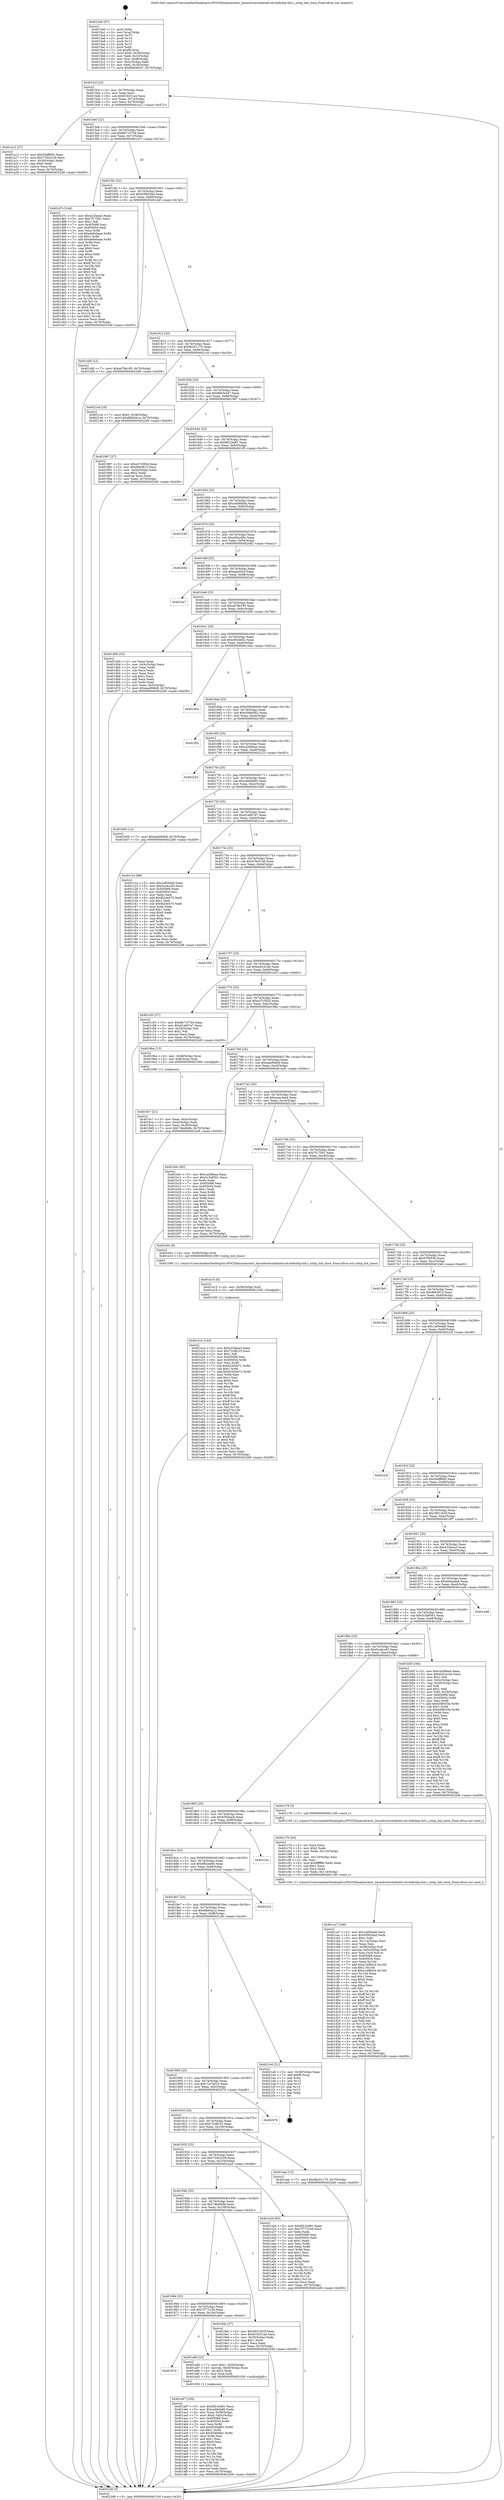digraph "0x4015a0" {
  label = "0x4015a0 (/mnt/c/Users/mathe/Desktop/tcc/POCII/binaries/extr_linuxdrivershidintel-ish-hidishtp-hid.c_ishtp_hid_close_Final-ollvm.out::main(0))"
  labelloc = "t"
  node[shape=record]

  Entry [label="",width=0.3,height=0.3,shape=circle,fillcolor=black,style=filled]
  "0x4015cf" [label="{
     0x4015cf [23]\l
     | [instrs]\l
     &nbsp;&nbsp;0x4015cf \<+3\>: mov -0x70(%rbp),%eax\l
     &nbsp;&nbsp;0x4015d2 \<+2\>: mov %eax,%ecx\l
     &nbsp;&nbsp;0x4015d4 \<+6\>: sub $0x819251a4,%ecx\l
     &nbsp;&nbsp;0x4015da \<+3\>: mov %eax,-0x74(%rbp)\l
     &nbsp;&nbsp;0x4015dd \<+3\>: mov %ecx,-0x78(%rbp)\l
     &nbsp;&nbsp;0x4015e0 \<+6\>: je 0000000000401a12 \<main+0x472\>\l
  }"]
  "0x401a12" [label="{
     0x401a12 [27]\l
     | [instrs]\l
     &nbsp;&nbsp;0x401a12 \<+5\>: mov $0x30dff065,%eax\l
     &nbsp;&nbsp;0x401a17 \<+5\>: mov $0x733b2229,%ecx\l
     &nbsp;&nbsp;0x401a1c \<+3\>: mov -0x30(%rbp),%edx\l
     &nbsp;&nbsp;0x401a1f \<+3\>: cmp $0x0,%edx\l
     &nbsp;&nbsp;0x401a22 \<+3\>: cmove %ecx,%eax\l
     &nbsp;&nbsp;0x401a25 \<+3\>: mov %eax,-0x70(%rbp)\l
     &nbsp;&nbsp;0x401a28 \<+5\>: jmp 00000000004022d9 \<main+0xd39\>\l
  }"]
  "0x4015e6" [label="{
     0x4015e6 [22]\l
     | [instrs]\l
     &nbsp;&nbsp;0x4015e6 \<+5\>: jmp 00000000004015eb \<main+0x4b\>\l
     &nbsp;&nbsp;0x4015eb \<+3\>: mov -0x74(%rbp),%eax\l
     &nbsp;&nbsp;0x4015ee \<+5\>: sub $0x8b715744,%eax\l
     &nbsp;&nbsp;0x4015f3 \<+3\>: mov %eax,-0x7c(%rbp)\l
     &nbsp;&nbsp;0x4015f6 \<+6\>: je 0000000000401d7c \<main+0x7dc\>\l
  }"]
  Exit [label="",width=0.3,height=0.3,shape=circle,fillcolor=black,style=filled,peripheries=2]
  "0x401d7c" [label="{
     0x401d7c [144]\l
     | [instrs]\l
     &nbsp;&nbsp;0x401d7c \<+5\>: mov $0x422faea3,%eax\l
     &nbsp;&nbsp;0x401d81 \<+5\>: mov $0x7f17591,%ecx\l
     &nbsp;&nbsp;0x401d86 \<+2\>: mov $0x1,%dl\l
     &nbsp;&nbsp;0x401d88 \<+7\>: mov 0x405068,%esi\l
     &nbsp;&nbsp;0x401d8f \<+7\>: mov 0x405054,%edi\l
     &nbsp;&nbsp;0x401d96 \<+3\>: mov %esi,%r8d\l
     &nbsp;&nbsp;0x401d99 \<+7\>: sub $0xde6ebaae,%r8d\l
     &nbsp;&nbsp;0x401da0 \<+4\>: sub $0x1,%r8d\l
     &nbsp;&nbsp;0x401da4 \<+7\>: add $0xde6ebaae,%r8d\l
     &nbsp;&nbsp;0x401dab \<+4\>: imul %r8d,%esi\l
     &nbsp;&nbsp;0x401daf \<+3\>: and $0x1,%esi\l
     &nbsp;&nbsp;0x401db2 \<+3\>: cmp $0x0,%esi\l
     &nbsp;&nbsp;0x401db5 \<+4\>: sete %r9b\l
     &nbsp;&nbsp;0x401db9 \<+3\>: cmp $0xa,%edi\l
     &nbsp;&nbsp;0x401dbc \<+4\>: setl %r10b\l
     &nbsp;&nbsp;0x401dc0 \<+3\>: mov %r9b,%r11b\l
     &nbsp;&nbsp;0x401dc3 \<+4\>: xor $0xff,%r11b\l
     &nbsp;&nbsp;0x401dc7 \<+3\>: mov %r10b,%bl\l
     &nbsp;&nbsp;0x401dca \<+3\>: xor $0xff,%bl\l
     &nbsp;&nbsp;0x401dcd \<+3\>: xor $0x0,%dl\l
     &nbsp;&nbsp;0x401dd0 \<+3\>: mov %r11b,%r14b\l
     &nbsp;&nbsp;0x401dd3 \<+4\>: and $0x0,%r14b\l
     &nbsp;&nbsp;0x401dd7 \<+3\>: and %dl,%r9b\l
     &nbsp;&nbsp;0x401dda \<+3\>: mov %bl,%r15b\l
     &nbsp;&nbsp;0x401ddd \<+4\>: and $0x0,%r15b\l
     &nbsp;&nbsp;0x401de1 \<+3\>: and %dl,%r10b\l
     &nbsp;&nbsp;0x401de4 \<+3\>: or %r9b,%r14b\l
     &nbsp;&nbsp;0x401de7 \<+3\>: or %r10b,%r15b\l
     &nbsp;&nbsp;0x401dea \<+3\>: xor %r15b,%r14b\l
     &nbsp;&nbsp;0x401ded \<+3\>: or %bl,%r11b\l
     &nbsp;&nbsp;0x401df0 \<+4\>: xor $0xff,%r11b\l
     &nbsp;&nbsp;0x401df4 \<+3\>: or $0x0,%dl\l
     &nbsp;&nbsp;0x401df7 \<+3\>: and %dl,%r11b\l
     &nbsp;&nbsp;0x401dfa \<+3\>: or %r11b,%r14b\l
     &nbsp;&nbsp;0x401dfd \<+4\>: test $0x1,%r14b\l
     &nbsp;&nbsp;0x401e01 \<+3\>: cmovne %ecx,%eax\l
     &nbsp;&nbsp;0x401e04 \<+3\>: mov %eax,-0x70(%rbp)\l
     &nbsp;&nbsp;0x401e07 \<+5\>: jmp 00000000004022d9 \<main+0xd39\>\l
  }"]
  "0x4015fc" [label="{
     0x4015fc [22]\l
     | [instrs]\l
     &nbsp;&nbsp;0x4015fc \<+5\>: jmp 0000000000401601 \<main+0x61\>\l
     &nbsp;&nbsp;0x401601 \<+3\>: mov -0x74(%rbp),%eax\l
     &nbsp;&nbsp;0x401604 \<+5\>: sub $0x93f63d4d,%eax\l
     &nbsp;&nbsp;0x401609 \<+3\>: mov %eax,-0x80(%rbp)\l
     &nbsp;&nbsp;0x40160c \<+6\>: je 0000000000401d4f \<main+0x7af\>\l
  }"]
  "0x401e1e" [label="{
     0x401e1e [144]\l
     | [instrs]\l
     &nbsp;&nbsp;0x401e1e \<+5\>: mov $0x422faea3,%eax\l
     &nbsp;&nbsp;0x401e23 \<+5\>: mov $0x72c9fc23,%ecx\l
     &nbsp;&nbsp;0x401e28 \<+2\>: mov $0x1,%dl\l
     &nbsp;&nbsp;0x401e2a \<+7\>: mov 0x405068,%esi\l
     &nbsp;&nbsp;0x401e31 \<+8\>: mov 0x405054,%r8d\l
     &nbsp;&nbsp;0x401e39 \<+3\>: mov %esi,%r9d\l
     &nbsp;&nbsp;0x401e3c \<+7\>: sub $0x62450e71,%r9d\l
     &nbsp;&nbsp;0x401e43 \<+4\>: sub $0x1,%r9d\l
     &nbsp;&nbsp;0x401e47 \<+7\>: add $0x62450e71,%r9d\l
     &nbsp;&nbsp;0x401e4e \<+4\>: imul %r9d,%esi\l
     &nbsp;&nbsp;0x401e52 \<+3\>: and $0x1,%esi\l
     &nbsp;&nbsp;0x401e55 \<+3\>: cmp $0x0,%esi\l
     &nbsp;&nbsp;0x401e58 \<+4\>: sete %r10b\l
     &nbsp;&nbsp;0x401e5c \<+4\>: cmp $0xa,%r8d\l
     &nbsp;&nbsp;0x401e60 \<+4\>: setl %r11b\l
     &nbsp;&nbsp;0x401e64 \<+3\>: mov %r10b,%bl\l
     &nbsp;&nbsp;0x401e67 \<+3\>: xor $0xff,%bl\l
     &nbsp;&nbsp;0x401e6a \<+3\>: mov %r11b,%r14b\l
     &nbsp;&nbsp;0x401e6d \<+4\>: xor $0xff,%r14b\l
     &nbsp;&nbsp;0x401e71 \<+3\>: xor $0x0,%dl\l
     &nbsp;&nbsp;0x401e74 \<+3\>: mov %bl,%r15b\l
     &nbsp;&nbsp;0x401e77 \<+4\>: and $0x0,%r15b\l
     &nbsp;&nbsp;0x401e7b \<+3\>: and %dl,%r10b\l
     &nbsp;&nbsp;0x401e7e \<+3\>: mov %r14b,%r12b\l
     &nbsp;&nbsp;0x401e81 \<+4\>: and $0x0,%r12b\l
     &nbsp;&nbsp;0x401e85 \<+3\>: and %dl,%r11b\l
     &nbsp;&nbsp;0x401e88 \<+3\>: or %r10b,%r15b\l
     &nbsp;&nbsp;0x401e8b \<+3\>: or %r11b,%r12b\l
     &nbsp;&nbsp;0x401e8e \<+3\>: xor %r12b,%r15b\l
     &nbsp;&nbsp;0x401e91 \<+3\>: or %r14b,%bl\l
     &nbsp;&nbsp;0x401e94 \<+3\>: xor $0xff,%bl\l
     &nbsp;&nbsp;0x401e97 \<+3\>: or $0x0,%dl\l
     &nbsp;&nbsp;0x401e9a \<+2\>: and %dl,%bl\l
     &nbsp;&nbsp;0x401e9c \<+3\>: or %bl,%r15b\l
     &nbsp;&nbsp;0x401e9f \<+4\>: test $0x1,%r15b\l
     &nbsp;&nbsp;0x401ea3 \<+3\>: cmovne %ecx,%eax\l
     &nbsp;&nbsp;0x401ea6 \<+3\>: mov %eax,-0x70(%rbp)\l
     &nbsp;&nbsp;0x401ea9 \<+5\>: jmp 00000000004022d9 \<main+0xd39\>\l
  }"]
  "0x401d4f" [label="{
     0x401d4f [12]\l
     | [instrs]\l
     &nbsp;&nbsp;0x401d4f \<+7\>: movl $0xad78e195,-0x70(%rbp)\l
     &nbsp;&nbsp;0x401d56 \<+5\>: jmp 00000000004022d9 \<main+0xd39\>\l
  }"]
  "0x401612" [label="{
     0x401612 [25]\l
     | [instrs]\l
     &nbsp;&nbsp;0x401612 \<+5\>: jmp 0000000000401617 \<main+0x77\>\l
     &nbsp;&nbsp;0x401617 \<+3\>: mov -0x74(%rbp),%eax\l
     &nbsp;&nbsp;0x40161a \<+5\>: sub $0x9b201175,%eax\l
     &nbsp;&nbsp;0x40161f \<+6\>: mov %eax,-0x84(%rbp)\l
     &nbsp;&nbsp;0x401625 \<+6\>: je 00000000004021cd \<main+0xc2d\>\l
  }"]
  "0x401e15" [label="{
     0x401e15 [9]\l
     | [instrs]\l
     &nbsp;&nbsp;0x401e15 \<+4\>: mov -0x58(%rbp),%rdi\l
     &nbsp;&nbsp;0x401e19 \<+5\>: call 0000000000401030 \<free@plt\>\l
     | [calls]\l
     &nbsp;&nbsp;0x401030 \{1\} (unknown)\l
  }"]
  "0x4021cd" [label="{
     0x4021cd [19]\l
     | [instrs]\l
     &nbsp;&nbsp;0x4021cd \<+7\>: movl $0x0,-0x38(%rbp)\l
     &nbsp;&nbsp;0x4021d4 \<+7\>: movl $0x6fb63a1a,-0x70(%rbp)\l
     &nbsp;&nbsp;0x4021db \<+5\>: jmp 00000000004022d9 \<main+0xd39\>\l
  }"]
  "0x40162b" [label="{
     0x40162b [25]\l
     | [instrs]\l
     &nbsp;&nbsp;0x40162b \<+5\>: jmp 0000000000401630 \<main+0x90\>\l
     &nbsp;&nbsp;0x401630 \<+3\>: mov -0x74(%rbp),%eax\l
     &nbsp;&nbsp;0x401633 \<+5\>: sub $0x9b63e547,%eax\l
     &nbsp;&nbsp;0x401638 \<+6\>: mov %eax,-0x88(%rbp)\l
     &nbsp;&nbsp;0x40163e \<+6\>: je 0000000000401987 \<main+0x3e7\>\l
  }"]
  "0x401ca7" [label="{
     0x401ca7 [168]\l
     | [instrs]\l
     &nbsp;&nbsp;0x401ca7 \<+5\>: mov $0x1af56da9,%ecx\l
     &nbsp;&nbsp;0x401cac \<+5\>: mov $0x93f63d4d,%edx\l
     &nbsp;&nbsp;0x401cb1 \<+3\>: mov $0x1,%dil\l
     &nbsp;&nbsp;0x401cb4 \<+6\>: mov -0x114(%rbp),%esi\l
     &nbsp;&nbsp;0x401cba \<+3\>: imul %eax,%esi\l
     &nbsp;&nbsp;0x401cbd \<+4\>: mov -0x58(%rbp),%r8\l
     &nbsp;&nbsp;0x401cc1 \<+4\>: movslq -0x5c(%rbp),%r9\l
     &nbsp;&nbsp;0x401cc5 \<+4\>: mov %esi,(%r8,%r9,4)\l
     &nbsp;&nbsp;0x401cc9 \<+7\>: mov 0x405068,%eax\l
     &nbsp;&nbsp;0x401cd0 \<+7\>: mov 0x405054,%esi\l
     &nbsp;&nbsp;0x401cd7 \<+3\>: mov %eax,%r10d\l
     &nbsp;&nbsp;0x401cda \<+7\>: add $0xa14f8424,%r10d\l
     &nbsp;&nbsp;0x401ce1 \<+4\>: sub $0x1,%r10d\l
     &nbsp;&nbsp;0x401ce5 \<+7\>: sub $0xa14f8424,%r10d\l
     &nbsp;&nbsp;0x401cec \<+4\>: imul %r10d,%eax\l
     &nbsp;&nbsp;0x401cf0 \<+3\>: and $0x1,%eax\l
     &nbsp;&nbsp;0x401cf3 \<+3\>: cmp $0x0,%eax\l
     &nbsp;&nbsp;0x401cf6 \<+4\>: sete %r11b\l
     &nbsp;&nbsp;0x401cfa \<+3\>: cmp $0xa,%esi\l
     &nbsp;&nbsp;0x401cfd \<+3\>: setl %bl\l
     &nbsp;&nbsp;0x401d00 \<+3\>: mov %r11b,%r14b\l
     &nbsp;&nbsp;0x401d03 \<+4\>: xor $0xff,%r14b\l
     &nbsp;&nbsp;0x401d07 \<+3\>: mov %bl,%r15b\l
     &nbsp;&nbsp;0x401d0a \<+4\>: xor $0xff,%r15b\l
     &nbsp;&nbsp;0x401d0e \<+4\>: xor $0x1,%dil\l
     &nbsp;&nbsp;0x401d12 \<+3\>: mov %r14b,%r12b\l
     &nbsp;&nbsp;0x401d15 \<+4\>: and $0xff,%r12b\l
     &nbsp;&nbsp;0x401d19 \<+3\>: and %dil,%r11b\l
     &nbsp;&nbsp;0x401d1c \<+3\>: mov %r15b,%r13b\l
     &nbsp;&nbsp;0x401d1f \<+4\>: and $0xff,%r13b\l
     &nbsp;&nbsp;0x401d23 \<+3\>: and %dil,%bl\l
     &nbsp;&nbsp;0x401d26 \<+3\>: or %r11b,%r12b\l
     &nbsp;&nbsp;0x401d29 \<+3\>: or %bl,%r13b\l
     &nbsp;&nbsp;0x401d2c \<+3\>: xor %r13b,%r12b\l
     &nbsp;&nbsp;0x401d2f \<+3\>: or %r15b,%r14b\l
     &nbsp;&nbsp;0x401d32 \<+4\>: xor $0xff,%r14b\l
     &nbsp;&nbsp;0x401d36 \<+4\>: or $0x1,%dil\l
     &nbsp;&nbsp;0x401d3a \<+3\>: and %dil,%r14b\l
     &nbsp;&nbsp;0x401d3d \<+3\>: or %r14b,%r12b\l
     &nbsp;&nbsp;0x401d40 \<+4\>: test $0x1,%r12b\l
     &nbsp;&nbsp;0x401d44 \<+3\>: cmovne %edx,%ecx\l
     &nbsp;&nbsp;0x401d47 \<+3\>: mov %ecx,-0x70(%rbp)\l
     &nbsp;&nbsp;0x401d4a \<+5\>: jmp 00000000004022d9 \<main+0xd39\>\l
  }"]
  "0x401987" [label="{
     0x401987 [27]\l
     | [instrs]\l
     &nbsp;&nbsp;0x401987 \<+5\>: mov $0xe37c5f2d,%eax\l
     &nbsp;&nbsp;0x40198c \<+5\>: mov $0xdb63815,%ecx\l
     &nbsp;&nbsp;0x401991 \<+3\>: mov -0x34(%rbp),%edx\l
     &nbsp;&nbsp;0x401994 \<+3\>: cmp $0x2,%edx\l
     &nbsp;&nbsp;0x401997 \<+3\>: cmovne %ecx,%eax\l
     &nbsp;&nbsp;0x40199a \<+3\>: mov %eax,-0x70(%rbp)\l
     &nbsp;&nbsp;0x40199d \<+5\>: jmp 00000000004022d9 \<main+0xd39\>\l
  }"]
  "0x401644" [label="{
     0x401644 [25]\l
     | [instrs]\l
     &nbsp;&nbsp;0x401644 \<+5\>: jmp 0000000000401649 \<main+0xa9\>\l
     &nbsp;&nbsp;0x401649 \<+3\>: mov -0x74(%rbp),%eax\l
     &nbsp;&nbsp;0x40164c \<+5\>: sub $0x9f21bd81,%eax\l
     &nbsp;&nbsp;0x401651 \<+6\>: mov %eax,-0x8c(%rbp)\l
     &nbsp;&nbsp;0x401657 \<+6\>: je 00000000004021f5 \<main+0xc55\>\l
  }"]
  "0x4022d9" [label="{
     0x4022d9 [5]\l
     | [instrs]\l
     &nbsp;&nbsp;0x4022d9 \<+5\>: jmp 00000000004015cf \<main+0x2f\>\l
  }"]
  "0x4015a0" [label="{
     0x4015a0 [47]\l
     | [instrs]\l
     &nbsp;&nbsp;0x4015a0 \<+1\>: push %rbp\l
     &nbsp;&nbsp;0x4015a1 \<+3\>: mov %rsp,%rbp\l
     &nbsp;&nbsp;0x4015a4 \<+2\>: push %r15\l
     &nbsp;&nbsp;0x4015a6 \<+2\>: push %r14\l
     &nbsp;&nbsp;0x4015a8 \<+2\>: push %r13\l
     &nbsp;&nbsp;0x4015aa \<+2\>: push %r12\l
     &nbsp;&nbsp;0x4015ac \<+1\>: push %rbx\l
     &nbsp;&nbsp;0x4015ad \<+7\>: sub $0xf8,%rsp\l
     &nbsp;&nbsp;0x4015b4 \<+7\>: movl $0x0,-0x38(%rbp)\l
     &nbsp;&nbsp;0x4015bb \<+3\>: mov %edi,-0x3c(%rbp)\l
     &nbsp;&nbsp;0x4015be \<+4\>: mov %rsi,-0x48(%rbp)\l
     &nbsp;&nbsp;0x4015c2 \<+3\>: mov -0x3c(%rbp),%edi\l
     &nbsp;&nbsp;0x4015c5 \<+3\>: mov %edi,-0x34(%rbp)\l
     &nbsp;&nbsp;0x4015c8 \<+7\>: movl $0x9b63e547,-0x70(%rbp)\l
  }"]
  "0x401c7b" [label="{
     0x401c7b [44]\l
     | [instrs]\l
     &nbsp;&nbsp;0x401c7b \<+2\>: xor %ecx,%ecx\l
     &nbsp;&nbsp;0x401c7d \<+5\>: mov $0x2,%edx\l
     &nbsp;&nbsp;0x401c82 \<+6\>: mov %edx,-0x110(%rbp)\l
     &nbsp;&nbsp;0x401c88 \<+1\>: cltd\l
     &nbsp;&nbsp;0x401c89 \<+6\>: mov -0x110(%rbp),%esi\l
     &nbsp;&nbsp;0x401c8f \<+2\>: idiv %esi\l
     &nbsp;&nbsp;0x401c91 \<+6\>: imul $0xfffffffe,%edx,%edx\l
     &nbsp;&nbsp;0x401c97 \<+3\>: sub $0x1,%ecx\l
     &nbsp;&nbsp;0x401c9a \<+2\>: sub %ecx,%edx\l
     &nbsp;&nbsp;0x401c9c \<+6\>: mov %edx,-0x114(%rbp)\l
     &nbsp;&nbsp;0x401ca2 \<+5\>: call 0000000000401160 \<next_i\>\l
     | [calls]\l
     &nbsp;&nbsp;0x401160 \{1\} (/mnt/c/Users/mathe/Desktop/tcc/POCII/binaries/extr_linuxdrivershidintel-ish-hidishtp-hid.c_ishtp_hid_close_Final-ollvm.out::next_i)\l
  }"]
  "0x4021f5" [label="{
     0x4021f5\l
  }", style=dashed]
  "0x40165d" [label="{
     0x40165d [25]\l
     | [instrs]\l
     &nbsp;&nbsp;0x40165d \<+5\>: jmp 0000000000401662 \<main+0xc2\>\l
     &nbsp;&nbsp;0x401662 \<+3\>: mov -0x74(%rbp),%eax\l
     &nbsp;&nbsp;0x401665 \<+5\>: sub $0xa4d90b0a,%eax\l
     &nbsp;&nbsp;0x40166a \<+6\>: mov %eax,-0x90(%rbp)\l
     &nbsp;&nbsp;0x401670 \<+6\>: je 0000000000402108 \<main+0xb68\>\l
  }"]
  "0x401a97" [label="{
     0x401a97 [105]\l
     | [instrs]\l
     &nbsp;&nbsp;0x401a97 \<+5\>: mov $0x9f21bd81,%ecx\l
     &nbsp;&nbsp;0x401a9c \<+5\>: mov $0xce66de80,%edx\l
     &nbsp;&nbsp;0x401aa1 \<+4\>: mov %rax,-0x58(%rbp)\l
     &nbsp;&nbsp;0x401aa5 \<+7\>: movl $0x0,-0x5c(%rbp)\l
     &nbsp;&nbsp;0x401aac \<+7\>: mov 0x405068,%esi\l
     &nbsp;&nbsp;0x401ab3 \<+8\>: mov 0x405054,%r8d\l
     &nbsp;&nbsp;0x401abb \<+3\>: mov %esi,%r9d\l
     &nbsp;&nbsp;0x401abe \<+7\>: add $0x9349afb1,%r9d\l
     &nbsp;&nbsp;0x401ac5 \<+4\>: sub $0x1,%r9d\l
     &nbsp;&nbsp;0x401ac9 \<+7\>: sub $0x9349afb1,%r9d\l
     &nbsp;&nbsp;0x401ad0 \<+4\>: imul %r9d,%esi\l
     &nbsp;&nbsp;0x401ad4 \<+3\>: and $0x1,%esi\l
     &nbsp;&nbsp;0x401ad7 \<+3\>: cmp $0x0,%esi\l
     &nbsp;&nbsp;0x401ada \<+4\>: sete %r10b\l
     &nbsp;&nbsp;0x401ade \<+4\>: cmp $0xa,%r8d\l
     &nbsp;&nbsp;0x401ae2 \<+4\>: setl %r11b\l
     &nbsp;&nbsp;0x401ae6 \<+3\>: mov %r10b,%bl\l
     &nbsp;&nbsp;0x401ae9 \<+3\>: and %r11b,%bl\l
     &nbsp;&nbsp;0x401aec \<+3\>: xor %r11b,%r10b\l
     &nbsp;&nbsp;0x401aef \<+3\>: or %r10b,%bl\l
     &nbsp;&nbsp;0x401af2 \<+3\>: test $0x1,%bl\l
     &nbsp;&nbsp;0x401af5 \<+3\>: cmovne %edx,%ecx\l
     &nbsp;&nbsp;0x401af8 \<+3\>: mov %ecx,-0x70(%rbp)\l
     &nbsp;&nbsp;0x401afb \<+5\>: jmp 00000000004022d9 \<main+0xd39\>\l
  }"]
  "0x402108" [label="{
     0x402108\l
  }", style=dashed]
  "0x401676" [label="{
     0x401676 [25]\l
     | [instrs]\l
     &nbsp;&nbsp;0x401676 \<+5\>: jmp 000000000040167b \<main+0xdb\>\l
     &nbsp;&nbsp;0x40167b \<+3\>: mov -0x74(%rbp),%eax\l
     &nbsp;&nbsp;0x40167e \<+5\>: sub $0xa5bcc69c,%eax\l
     &nbsp;&nbsp;0x401683 \<+6\>: mov %eax,-0x94(%rbp)\l
     &nbsp;&nbsp;0x401689 \<+6\>: je 0000000000402082 \<main+0xae2\>\l
  }"]
  "0x40197d" [label="{
     0x40197d\l
  }", style=dashed]
  "0x402082" [label="{
     0x402082\l
  }", style=dashed]
  "0x40168f" [label="{
     0x40168f [25]\l
     | [instrs]\l
     &nbsp;&nbsp;0x40168f \<+5\>: jmp 0000000000401694 \<main+0xf4\>\l
     &nbsp;&nbsp;0x401694 \<+3\>: mov -0x74(%rbp),%eax\l
     &nbsp;&nbsp;0x401697 \<+5\>: sub $0xaae5f2cf,%eax\l
     &nbsp;&nbsp;0x40169c \<+6\>: mov %eax,-0x98(%rbp)\l
     &nbsp;&nbsp;0x4016a2 \<+6\>: je 00000000004022a7 \<main+0xd07\>\l
  }"]
  "0x401a80" [label="{
     0x401a80 [23]\l
     | [instrs]\l
     &nbsp;&nbsp;0x401a80 \<+7\>: movl $0x1,-0x50(%rbp)\l
     &nbsp;&nbsp;0x401a87 \<+4\>: movslq -0x50(%rbp),%rax\l
     &nbsp;&nbsp;0x401a8b \<+4\>: shl $0x2,%rax\l
     &nbsp;&nbsp;0x401a8f \<+3\>: mov %rax,%rdi\l
     &nbsp;&nbsp;0x401a92 \<+5\>: call 0000000000401050 \<malloc@plt\>\l
     | [calls]\l
     &nbsp;&nbsp;0x401050 \{1\} (unknown)\l
  }"]
  "0x4022a7" [label="{
     0x4022a7\l
  }", style=dashed]
  "0x4016a8" [label="{
     0x4016a8 [25]\l
     | [instrs]\l
     &nbsp;&nbsp;0x4016a8 \<+5\>: jmp 00000000004016ad \<main+0x10d\>\l
     &nbsp;&nbsp;0x4016ad \<+3\>: mov -0x74(%rbp),%eax\l
     &nbsp;&nbsp;0x4016b0 \<+5\>: sub $0xad78e195,%eax\l
     &nbsp;&nbsp;0x4016b5 \<+6\>: mov %eax,-0x9c(%rbp)\l
     &nbsp;&nbsp;0x4016bb \<+6\>: je 0000000000401d5b \<main+0x7bb\>\l
  }"]
  "0x401964" [label="{
     0x401964 [25]\l
     | [instrs]\l
     &nbsp;&nbsp;0x401964 \<+5\>: jmp 0000000000401969 \<main+0x3c9\>\l
     &nbsp;&nbsp;0x401969 \<+3\>: mov -0x74(%rbp),%eax\l
     &nbsp;&nbsp;0x40196c \<+5\>: sub $0x7f77310d,%eax\l
     &nbsp;&nbsp;0x401971 \<+6\>: mov %eax,-0x10c(%rbp)\l
     &nbsp;&nbsp;0x401977 \<+6\>: je 0000000000401a80 \<main+0x4e0\>\l
  }"]
  "0x401d5b" [label="{
     0x401d5b [33]\l
     | [instrs]\l
     &nbsp;&nbsp;0x401d5b \<+2\>: xor %eax,%eax\l
     &nbsp;&nbsp;0x401d5d \<+3\>: mov -0x5c(%rbp),%ecx\l
     &nbsp;&nbsp;0x401d60 \<+2\>: mov %eax,%edx\l
     &nbsp;&nbsp;0x401d62 \<+2\>: sub %ecx,%edx\l
     &nbsp;&nbsp;0x401d64 \<+2\>: mov %eax,%ecx\l
     &nbsp;&nbsp;0x401d66 \<+3\>: sub $0x1,%ecx\l
     &nbsp;&nbsp;0x401d69 \<+2\>: add %ecx,%edx\l
     &nbsp;&nbsp;0x401d6b \<+2\>: sub %edx,%eax\l
     &nbsp;&nbsp;0x401d6d \<+3\>: mov %eax,-0x5c(%rbp)\l
     &nbsp;&nbsp;0x401d70 \<+7\>: movl $0xeaa994b8,-0x70(%rbp)\l
     &nbsp;&nbsp;0x401d77 \<+5\>: jmp 00000000004022d9 \<main+0xd39\>\l
  }"]
  "0x4016c1" [label="{
     0x4016c1 [25]\l
     | [instrs]\l
     &nbsp;&nbsp;0x4016c1 \<+5\>: jmp 00000000004016c6 \<main+0x126\>\l
     &nbsp;&nbsp;0x4016c6 \<+3\>: mov -0x74(%rbp),%eax\l
     &nbsp;&nbsp;0x4016c9 \<+5\>: sub $0xc00cdd52,%eax\l
     &nbsp;&nbsp;0x4016ce \<+6\>: mov %eax,-0xa0(%rbp)\l
     &nbsp;&nbsp;0x4016d4 \<+6\>: je 0000000000401eba \<main+0x91a\>\l
  }"]
  "0x4019dc" [label="{
     0x4019dc [27]\l
     | [instrs]\l
     &nbsp;&nbsp;0x4019dc \<+5\>: mov $0x3851402f,%eax\l
     &nbsp;&nbsp;0x4019e1 \<+5\>: mov $0x819251a4,%ecx\l
     &nbsp;&nbsp;0x4019e6 \<+3\>: mov -0x30(%rbp),%edx\l
     &nbsp;&nbsp;0x4019e9 \<+3\>: cmp $0x1,%edx\l
     &nbsp;&nbsp;0x4019ec \<+3\>: cmovl %ecx,%eax\l
     &nbsp;&nbsp;0x4019ef \<+3\>: mov %eax,-0x70(%rbp)\l
     &nbsp;&nbsp;0x4019f2 \<+5\>: jmp 00000000004022d9 \<main+0xd39\>\l
  }"]
  "0x401eba" [label="{
     0x401eba\l
  }", style=dashed]
  "0x4016da" [label="{
     0x4016da [25]\l
     | [instrs]\l
     &nbsp;&nbsp;0x4016da \<+5\>: jmp 00000000004016df \<main+0x13f\>\l
     &nbsp;&nbsp;0x4016df \<+3\>: mov -0x74(%rbp),%eax\l
     &nbsp;&nbsp;0x4016e2 \<+5\>: sub $0xc09a6562,%eax\l
     &nbsp;&nbsp;0x4016e7 \<+6\>: mov %eax,-0xa4(%rbp)\l
     &nbsp;&nbsp;0x4016ed \<+6\>: je 0000000000401f03 \<main+0x963\>\l
  }"]
  "0x40194b" [label="{
     0x40194b [25]\l
     | [instrs]\l
     &nbsp;&nbsp;0x40194b \<+5\>: jmp 0000000000401950 \<main+0x3b0\>\l
     &nbsp;&nbsp;0x401950 \<+3\>: mov -0x74(%rbp),%eax\l
     &nbsp;&nbsp;0x401953 \<+5\>: sub $0x74bef4db,%eax\l
     &nbsp;&nbsp;0x401958 \<+6\>: mov %eax,-0x108(%rbp)\l
     &nbsp;&nbsp;0x40195e \<+6\>: je 00000000004019dc \<main+0x43c\>\l
  }"]
  "0x401f03" [label="{
     0x401f03\l
  }", style=dashed]
  "0x4016f3" [label="{
     0x4016f3 [25]\l
     | [instrs]\l
     &nbsp;&nbsp;0x4016f3 \<+5\>: jmp 00000000004016f8 \<main+0x158\>\l
     &nbsp;&nbsp;0x4016f8 \<+3\>: mov -0x74(%rbp),%eax\l
     &nbsp;&nbsp;0x4016fb \<+5\>: sub $0xca268eea,%eax\l
     &nbsp;&nbsp;0x401700 \<+6\>: mov %eax,-0xa8(%rbp)\l
     &nbsp;&nbsp;0x401706 \<+6\>: je 0000000000402223 \<main+0xc83\>\l
  }"]
  "0x401a2d" [label="{
     0x401a2d [83]\l
     | [instrs]\l
     &nbsp;&nbsp;0x401a2d \<+5\>: mov $0x9f21bd81,%eax\l
     &nbsp;&nbsp;0x401a32 \<+5\>: mov $0x7f77310d,%ecx\l
     &nbsp;&nbsp;0x401a37 \<+2\>: xor %edx,%edx\l
     &nbsp;&nbsp;0x401a39 \<+7\>: mov 0x405068,%esi\l
     &nbsp;&nbsp;0x401a40 \<+7\>: mov 0x405054,%edi\l
     &nbsp;&nbsp;0x401a47 \<+3\>: sub $0x1,%edx\l
     &nbsp;&nbsp;0x401a4a \<+3\>: mov %esi,%r8d\l
     &nbsp;&nbsp;0x401a4d \<+3\>: add %edx,%r8d\l
     &nbsp;&nbsp;0x401a50 \<+4\>: imul %r8d,%esi\l
     &nbsp;&nbsp;0x401a54 \<+3\>: and $0x1,%esi\l
     &nbsp;&nbsp;0x401a57 \<+3\>: cmp $0x0,%esi\l
     &nbsp;&nbsp;0x401a5a \<+4\>: sete %r9b\l
     &nbsp;&nbsp;0x401a5e \<+3\>: cmp $0xa,%edi\l
     &nbsp;&nbsp;0x401a61 \<+4\>: setl %r10b\l
     &nbsp;&nbsp;0x401a65 \<+3\>: mov %r9b,%r11b\l
     &nbsp;&nbsp;0x401a68 \<+3\>: and %r10b,%r11b\l
     &nbsp;&nbsp;0x401a6b \<+3\>: xor %r10b,%r9b\l
     &nbsp;&nbsp;0x401a6e \<+3\>: or %r9b,%r11b\l
     &nbsp;&nbsp;0x401a71 \<+4\>: test $0x1,%r11b\l
     &nbsp;&nbsp;0x401a75 \<+3\>: cmovne %ecx,%eax\l
     &nbsp;&nbsp;0x401a78 \<+3\>: mov %eax,-0x70(%rbp)\l
     &nbsp;&nbsp;0x401a7b \<+5\>: jmp 00000000004022d9 \<main+0xd39\>\l
  }"]
  "0x402223" [label="{
     0x402223\l
  }", style=dashed]
  "0x40170c" [label="{
     0x40170c [25]\l
     | [instrs]\l
     &nbsp;&nbsp;0x40170c \<+5\>: jmp 0000000000401711 \<main+0x171\>\l
     &nbsp;&nbsp;0x401711 \<+3\>: mov -0x74(%rbp),%eax\l
     &nbsp;&nbsp;0x401714 \<+5\>: sub $0xce66de80,%eax\l
     &nbsp;&nbsp;0x401719 \<+6\>: mov %eax,-0xac(%rbp)\l
     &nbsp;&nbsp;0x40171f \<+6\>: je 0000000000401b00 \<main+0x560\>\l
  }"]
  "0x401932" [label="{
     0x401932 [25]\l
     | [instrs]\l
     &nbsp;&nbsp;0x401932 \<+5\>: jmp 0000000000401937 \<main+0x397\>\l
     &nbsp;&nbsp;0x401937 \<+3\>: mov -0x74(%rbp),%eax\l
     &nbsp;&nbsp;0x40193a \<+5\>: sub $0x733b2229,%eax\l
     &nbsp;&nbsp;0x40193f \<+6\>: mov %eax,-0x104(%rbp)\l
     &nbsp;&nbsp;0x401945 \<+6\>: je 0000000000401a2d \<main+0x48d\>\l
  }"]
  "0x401b00" [label="{
     0x401b00 [12]\l
     | [instrs]\l
     &nbsp;&nbsp;0x401b00 \<+7\>: movl $0xeaa994b8,-0x70(%rbp)\l
     &nbsp;&nbsp;0x401b07 \<+5\>: jmp 00000000004022d9 \<main+0xd39\>\l
  }"]
  "0x401725" [label="{
     0x401725 [25]\l
     | [instrs]\l
     &nbsp;&nbsp;0x401725 \<+5\>: jmp 000000000040172a \<main+0x18a\>\l
     &nbsp;&nbsp;0x40172a \<+3\>: mov -0x74(%rbp),%eax\l
     &nbsp;&nbsp;0x40172d \<+5\>: sub $0xd1a907a7,%eax\l
     &nbsp;&nbsp;0x401732 \<+6\>: mov %eax,-0xb0(%rbp)\l
     &nbsp;&nbsp;0x401738 \<+6\>: je 0000000000401c1e \<main+0x67e\>\l
  }"]
  "0x401eae" [label="{
     0x401eae [12]\l
     | [instrs]\l
     &nbsp;&nbsp;0x401eae \<+7\>: movl $0x9b201175,-0x70(%rbp)\l
     &nbsp;&nbsp;0x401eb5 \<+5\>: jmp 00000000004022d9 \<main+0xd39\>\l
  }"]
  "0x401c1e" [label="{
     0x401c1e [88]\l
     | [instrs]\l
     &nbsp;&nbsp;0x401c1e \<+5\>: mov $0x1af56da9,%eax\l
     &nbsp;&nbsp;0x401c23 \<+5\>: mov $0x5ca4cc65,%ecx\l
     &nbsp;&nbsp;0x401c28 \<+7\>: mov 0x405068,%edx\l
     &nbsp;&nbsp;0x401c2f \<+7\>: mov 0x405054,%esi\l
     &nbsp;&nbsp;0x401c36 \<+2\>: mov %edx,%edi\l
     &nbsp;&nbsp;0x401c38 \<+6\>: add $0xfb2de470,%edi\l
     &nbsp;&nbsp;0x401c3e \<+3\>: sub $0x1,%edi\l
     &nbsp;&nbsp;0x401c41 \<+6\>: sub $0xfb2de470,%edi\l
     &nbsp;&nbsp;0x401c47 \<+3\>: imul %edi,%edx\l
     &nbsp;&nbsp;0x401c4a \<+3\>: and $0x1,%edx\l
     &nbsp;&nbsp;0x401c4d \<+3\>: cmp $0x0,%edx\l
     &nbsp;&nbsp;0x401c50 \<+4\>: sete %r8b\l
     &nbsp;&nbsp;0x401c54 \<+3\>: cmp $0xa,%esi\l
     &nbsp;&nbsp;0x401c57 \<+4\>: setl %r9b\l
     &nbsp;&nbsp;0x401c5b \<+3\>: mov %r8b,%r10b\l
     &nbsp;&nbsp;0x401c5e \<+3\>: and %r9b,%r10b\l
     &nbsp;&nbsp;0x401c61 \<+3\>: xor %r9b,%r8b\l
     &nbsp;&nbsp;0x401c64 \<+3\>: or %r8b,%r10b\l
     &nbsp;&nbsp;0x401c67 \<+4\>: test $0x1,%r10b\l
     &nbsp;&nbsp;0x401c6b \<+3\>: cmovne %ecx,%eax\l
     &nbsp;&nbsp;0x401c6e \<+3\>: mov %eax,-0x70(%rbp)\l
     &nbsp;&nbsp;0x401c71 \<+5\>: jmp 00000000004022d9 \<main+0xd39\>\l
  }"]
  "0x40173e" [label="{
     0x40173e [25]\l
     | [instrs]\l
     &nbsp;&nbsp;0x40173e \<+5\>: jmp 0000000000401743 \<main+0x1a3\>\l
     &nbsp;&nbsp;0x401743 \<+3\>: mov -0x74(%rbp),%eax\l
     &nbsp;&nbsp;0x401746 \<+5\>: sub $0xd76cb7a6,%eax\l
     &nbsp;&nbsp;0x40174b \<+6\>: mov %eax,-0xb4(%rbp)\l
     &nbsp;&nbsp;0x401751 \<+6\>: je 0000000000401f50 \<main+0x9b0\>\l
  }"]
  "0x401919" [label="{
     0x401919 [25]\l
     | [instrs]\l
     &nbsp;&nbsp;0x401919 \<+5\>: jmp 000000000040191e \<main+0x37e\>\l
     &nbsp;&nbsp;0x40191e \<+3\>: mov -0x74(%rbp),%eax\l
     &nbsp;&nbsp;0x401921 \<+5\>: sub $0x72c9fc23,%eax\l
     &nbsp;&nbsp;0x401926 \<+6\>: mov %eax,-0x100(%rbp)\l
     &nbsp;&nbsp;0x40192c \<+6\>: je 0000000000401eae \<main+0x90e\>\l
  }"]
  "0x401f50" [label="{
     0x401f50\l
  }", style=dashed]
  "0x401757" [label="{
     0x401757 [25]\l
     | [instrs]\l
     &nbsp;&nbsp;0x401757 \<+5\>: jmp 000000000040175c \<main+0x1bc\>\l
     &nbsp;&nbsp;0x40175c \<+3\>: mov -0x74(%rbp),%eax\l
     &nbsp;&nbsp;0x40175f \<+5\>: sub $0xdc61e1be,%eax\l
     &nbsp;&nbsp;0x401764 \<+6\>: mov %eax,-0xb8(%rbp)\l
     &nbsp;&nbsp;0x40176a \<+6\>: je 0000000000401c03 \<main+0x663\>\l
  }"]
  "0x402076" [label="{
     0x402076\l
  }", style=dashed]
  "0x401c03" [label="{
     0x401c03 [27]\l
     | [instrs]\l
     &nbsp;&nbsp;0x401c03 \<+5\>: mov $0x8b715744,%eax\l
     &nbsp;&nbsp;0x401c08 \<+5\>: mov $0xd1a907a7,%ecx\l
     &nbsp;&nbsp;0x401c0d \<+3\>: mov -0x29(%rbp),%dl\l
     &nbsp;&nbsp;0x401c10 \<+3\>: test $0x1,%dl\l
     &nbsp;&nbsp;0x401c13 \<+3\>: cmovne %ecx,%eax\l
     &nbsp;&nbsp;0x401c16 \<+3\>: mov %eax,-0x70(%rbp)\l
     &nbsp;&nbsp;0x401c19 \<+5\>: jmp 00000000004022d9 \<main+0xd39\>\l
  }"]
  "0x401770" [label="{
     0x401770 [25]\l
     | [instrs]\l
     &nbsp;&nbsp;0x401770 \<+5\>: jmp 0000000000401775 \<main+0x1d5\>\l
     &nbsp;&nbsp;0x401775 \<+3\>: mov -0x74(%rbp),%eax\l
     &nbsp;&nbsp;0x401778 \<+5\>: sub $0xe37c5f2d,%eax\l
     &nbsp;&nbsp;0x40177d \<+6\>: mov %eax,-0xbc(%rbp)\l
     &nbsp;&nbsp;0x401783 \<+6\>: je 00000000004019ba \<main+0x41a\>\l
  }"]
  "0x401900" [label="{
     0x401900 [25]\l
     | [instrs]\l
     &nbsp;&nbsp;0x401900 \<+5\>: jmp 0000000000401905 \<main+0x365\>\l
     &nbsp;&nbsp;0x401905 \<+3\>: mov -0x74(%rbp),%eax\l
     &nbsp;&nbsp;0x401908 \<+5\>: sub $0x71a7a023,%eax\l
     &nbsp;&nbsp;0x40190d \<+6\>: mov %eax,-0xfc(%rbp)\l
     &nbsp;&nbsp;0x401913 \<+6\>: je 0000000000402076 \<main+0xad6\>\l
  }"]
  "0x4019ba" [label="{
     0x4019ba [13]\l
     | [instrs]\l
     &nbsp;&nbsp;0x4019ba \<+4\>: mov -0x48(%rbp),%rax\l
     &nbsp;&nbsp;0x4019be \<+4\>: mov 0x8(%rax),%rdi\l
     &nbsp;&nbsp;0x4019c2 \<+5\>: call 0000000000401060 \<atoi@plt\>\l
     | [calls]\l
     &nbsp;&nbsp;0x401060 \{1\} (unknown)\l
  }"]
  "0x401789" [label="{
     0x401789 [25]\l
     | [instrs]\l
     &nbsp;&nbsp;0x401789 \<+5\>: jmp 000000000040178e \<main+0x1ee\>\l
     &nbsp;&nbsp;0x40178e \<+3\>: mov -0x74(%rbp),%eax\l
     &nbsp;&nbsp;0x401791 \<+5\>: sub $0xeaa994b8,%eax\l
     &nbsp;&nbsp;0x401796 \<+6\>: mov %eax,-0xc0(%rbp)\l
     &nbsp;&nbsp;0x40179c \<+6\>: je 0000000000401b0c \<main+0x56c\>\l
  }"]
  "0x4019c7" [label="{
     0x4019c7 [21]\l
     | [instrs]\l
     &nbsp;&nbsp;0x4019c7 \<+3\>: mov %eax,-0x4c(%rbp)\l
     &nbsp;&nbsp;0x4019ca \<+3\>: mov -0x4c(%rbp),%eax\l
     &nbsp;&nbsp;0x4019cd \<+3\>: mov %eax,-0x30(%rbp)\l
     &nbsp;&nbsp;0x4019d0 \<+7\>: movl $0x74bef4db,-0x70(%rbp)\l
     &nbsp;&nbsp;0x4019d7 \<+5\>: jmp 00000000004022d9 \<main+0xd39\>\l
  }"]
  "0x4021e0" [label="{
     0x4021e0 [21]\l
     | [instrs]\l
     &nbsp;&nbsp;0x4021e0 \<+3\>: mov -0x38(%rbp),%eax\l
     &nbsp;&nbsp;0x4021e3 \<+7\>: add $0xf8,%rsp\l
     &nbsp;&nbsp;0x4021ea \<+1\>: pop %rbx\l
     &nbsp;&nbsp;0x4021eb \<+2\>: pop %r12\l
     &nbsp;&nbsp;0x4021ed \<+2\>: pop %r13\l
     &nbsp;&nbsp;0x4021ef \<+2\>: pop %r14\l
     &nbsp;&nbsp;0x4021f1 \<+2\>: pop %r15\l
     &nbsp;&nbsp;0x4021f3 \<+1\>: pop %rbp\l
     &nbsp;&nbsp;0x4021f4 \<+1\>: ret\l
  }"]
  "0x401b0c" [label="{
     0x401b0c [83]\l
     | [instrs]\l
     &nbsp;&nbsp;0x401b0c \<+5\>: mov $0xca268eea,%eax\l
     &nbsp;&nbsp;0x401b11 \<+5\>: mov $0x5c348561,%ecx\l
     &nbsp;&nbsp;0x401b16 \<+2\>: xor %edx,%edx\l
     &nbsp;&nbsp;0x401b18 \<+7\>: mov 0x405068,%esi\l
     &nbsp;&nbsp;0x401b1f \<+7\>: mov 0x405054,%edi\l
     &nbsp;&nbsp;0x401b26 \<+3\>: sub $0x1,%edx\l
     &nbsp;&nbsp;0x401b29 \<+3\>: mov %esi,%r8d\l
     &nbsp;&nbsp;0x401b2c \<+3\>: add %edx,%r8d\l
     &nbsp;&nbsp;0x401b2f \<+4\>: imul %r8d,%esi\l
     &nbsp;&nbsp;0x401b33 \<+3\>: and $0x1,%esi\l
     &nbsp;&nbsp;0x401b36 \<+3\>: cmp $0x0,%esi\l
     &nbsp;&nbsp;0x401b39 \<+4\>: sete %r9b\l
     &nbsp;&nbsp;0x401b3d \<+3\>: cmp $0xa,%edi\l
     &nbsp;&nbsp;0x401b40 \<+4\>: setl %r10b\l
     &nbsp;&nbsp;0x401b44 \<+3\>: mov %r9b,%r11b\l
     &nbsp;&nbsp;0x401b47 \<+3\>: and %r10b,%r11b\l
     &nbsp;&nbsp;0x401b4a \<+3\>: xor %r10b,%r9b\l
     &nbsp;&nbsp;0x401b4d \<+3\>: or %r9b,%r11b\l
     &nbsp;&nbsp;0x401b50 \<+4\>: test $0x1,%r11b\l
     &nbsp;&nbsp;0x401b54 \<+3\>: cmovne %ecx,%eax\l
     &nbsp;&nbsp;0x401b57 \<+3\>: mov %eax,-0x70(%rbp)\l
     &nbsp;&nbsp;0x401b5a \<+5\>: jmp 00000000004022d9 \<main+0xd39\>\l
  }"]
  "0x4017a2" [label="{
     0x4017a2 [25]\l
     | [instrs]\l
     &nbsp;&nbsp;0x4017a2 \<+5\>: jmp 00000000004017a7 \<main+0x207\>\l
     &nbsp;&nbsp;0x4017a7 \<+3\>: mov -0x74(%rbp),%eax\l
     &nbsp;&nbsp;0x4017aa \<+5\>: sub $0xeeac3eed,%eax\l
     &nbsp;&nbsp;0x4017af \<+6\>: mov %eax,-0xc4(%rbp)\l
     &nbsp;&nbsp;0x4017b5 \<+6\>: je 00000000004021a4 \<main+0xc04\>\l
  }"]
  "0x4018e7" [label="{
     0x4018e7 [25]\l
     | [instrs]\l
     &nbsp;&nbsp;0x4018e7 \<+5\>: jmp 00000000004018ec \<main+0x34c\>\l
     &nbsp;&nbsp;0x4018ec \<+3\>: mov -0x74(%rbp),%eax\l
     &nbsp;&nbsp;0x4018ef \<+5\>: sub $0x6fb63a1a,%eax\l
     &nbsp;&nbsp;0x4018f4 \<+6\>: mov %eax,-0xf8(%rbp)\l
     &nbsp;&nbsp;0x4018fa \<+6\>: je 00000000004021e0 \<main+0xc40\>\l
  }"]
  "0x4021a4" [label="{
     0x4021a4\l
  }", style=dashed]
  "0x4017bb" [label="{
     0x4017bb [25]\l
     | [instrs]\l
     &nbsp;&nbsp;0x4017bb \<+5\>: jmp 00000000004017c0 \<main+0x220\>\l
     &nbsp;&nbsp;0x4017c0 \<+3\>: mov -0x74(%rbp),%eax\l
     &nbsp;&nbsp;0x4017c3 \<+5\>: sub $0x7f17591,%eax\l
     &nbsp;&nbsp;0x4017c8 \<+6\>: mov %eax,-0xc8(%rbp)\l
     &nbsp;&nbsp;0x4017ce \<+6\>: je 0000000000401e0c \<main+0x86c\>\l
  }"]
  "0x4022c0" [label="{
     0x4022c0\l
  }", style=dashed]
  "0x401e0c" [label="{
     0x401e0c [9]\l
     | [instrs]\l
     &nbsp;&nbsp;0x401e0c \<+4\>: mov -0x58(%rbp),%rdi\l
     &nbsp;&nbsp;0x401e10 \<+5\>: call 0000000000401590 \<ishtp_hid_close\>\l
     | [calls]\l
     &nbsp;&nbsp;0x401590 \{1\} (/mnt/c/Users/mathe/Desktop/tcc/POCII/binaries/extr_linuxdrivershidintel-ish-hidishtp-hid.c_ishtp_hid_close_Final-ollvm.out::ishtp_hid_close)\l
  }"]
  "0x4017d4" [label="{
     0x4017d4 [25]\l
     | [instrs]\l
     &nbsp;&nbsp;0x4017d4 \<+5\>: jmp 00000000004017d9 \<main+0x239\>\l
     &nbsp;&nbsp;0x4017d9 \<+3\>: mov -0x74(%rbp),%eax\l
     &nbsp;&nbsp;0x4017dc \<+5\>: sub $0x978953b,%eax\l
     &nbsp;&nbsp;0x4017e1 \<+6\>: mov %eax,-0xcc(%rbp)\l
     &nbsp;&nbsp;0x4017e7 \<+6\>: je 0000000000401fe0 \<main+0xa40\>\l
  }"]
  "0x4018ce" [label="{
     0x4018ce [25]\l
     | [instrs]\l
     &nbsp;&nbsp;0x4018ce \<+5\>: jmp 00000000004018d3 \<main+0x333\>\l
     &nbsp;&nbsp;0x4018d3 \<+3\>: mov -0x74(%rbp),%eax\l
     &nbsp;&nbsp;0x4018d6 \<+5\>: sub $0x6f62ed0e,%eax\l
     &nbsp;&nbsp;0x4018db \<+6\>: mov %eax,-0xf4(%rbp)\l
     &nbsp;&nbsp;0x4018e1 \<+6\>: je 00000000004022c0 \<main+0xd20\>\l
  }"]
  "0x401fe0" [label="{
     0x401fe0\l
  }", style=dashed]
  "0x4017ed" [label="{
     0x4017ed [25]\l
     | [instrs]\l
     &nbsp;&nbsp;0x4017ed \<+5\>: jmp 00000000004017f2 \<main+0x252\>\l
     &nbsp;&nbsp;0x4017f2 \<+3\>: mov -0x74(%rbp),%eax\l
     &nbsp;&nbsp;0x4017f5 \<+5\>: sub $0xdb63815,%eax\l
     &nbsp;&nbsp;0x4017fa \<+6\>: mov %eax,-0xd0(%rbp)\l
     &nbsp;&nbsp;0x401800 \<+6\>: je 00000000004019a2 \<main+0x402\>\l
  }"]
  "0x4021bc" [label="{
     0x4021bc\l
  }", style=dashed]
  "0x4019a2" [label="{
     0x4019a2\l
  }", style=dashed]
  "0x401806" [label="{
     0x401806 [25]\l
     | [instrs]\l
     &nbsp;&nbsp;0x401806 \<+5\>: jmp 000000000040180b \<main+0x26b\>\l
     &nbsp;&nbsp;0x40180b \<+3\>: mov -0x74(%rbp),%eax\l
     &nbsp;&nbsp;0x40180e \<+5\>: sub $0x1af56da9,%eax\l
     &nbsp;&nbsp;0x401813 \<+6\>: mov %eax,-0xd4(%rbp)\l
     &nbsp;&nbsp;0x401819 \<+6\>: je 000000000040222f \<main+0xc8f\>\l
  }"]
  "0x4018b5" [label="{
     0x4018b5 [25]\l
     | [instrs]\l
     &nbsp;&nbsp;0x4018b5 \<+5\>: jmp 00000000004018ba \<main+0x31a\>\l
     &nbsp;&nbsp;0x4018ba \<+3\>: mov -0x74(%rbp),%eax\l
     &nbsp;&nbsp;0x4018bd \<+5\>: sub $0x63f2bac6,%eax\l
     &nbsp;&nbsp;0x4018c2 \<+6\>: mov %eax,-0xf0(%rbp)\l
     &nbsp;&nbsp;0x4018c8 \<+6\>: je 00000000004021bc \<main+0xc1c\>\l
  }"]
  "0x40222f" [label="{
     0x40222f\l
  }", style=dashed]
  "0x40181f" [label="{
     0x40181f [25]\l
     | [instrs]\l
     &nbsp;&nbsp;0x40181f \<+5\>: jmp 0000000000401824 \<main+0x284\>\l
     &nbsp;&nbsp;0x401824 \<+3\>: mov -0x74(%rbp),%eax\l
     &nbsp;&nbsp;0x401827 \<+5\>: sub $0x30dff065,%eax\l
     &nbsp;&nbsp;0x40182c \<+6\>: mov %eax,-0xd8(%rbp)\l
     &nbsp;&nbsp;0x401832 \<+6\>: je 00000000004021b0 \<main+0xc10\>\l
  }"]
  "0x401c76" [label="{
     0x401c76 [5]\l
     | [instrs]\l
     &nbsp;&nbsp;0x401c76 \<+5\>: call 0000000000401160 \<next_i\>\l
     | [calls]\l
     &nbsp;&nbsp;0x401160 \{1\} (/mnt/c/Users/mathe/Desktop/tcc/POCII/binaries/extr_linuxdrivershidintel-ish-hidishtp-hid.c_ishtp_hid_close_Final-ollvm.out::next_i)\l
  }"]
  "0x4021b0" [label="{
     0x4021b0\l
  }", style=dashed]
  "0x401838" [label="{
     0x401838 [25]\l
     | [instrs]\l
     &nbsp;&nbsp;0x401838 \<+5\>: jmp 000000000040183d \<main+0x29d\>\l
     &nbsp;&nbsp;0x40183d \<+3\>: mov -0x74(%rbp),%eax\l
     &nbsp;&nbsp;0x401840 \<+5\>: sub $0x3851402f,%eax\l
     &nbsp;&nbsp;0x401845 \<+6\>: mov %eax,-0xdc(%rbp)\l
     &nbsp;&nbsp;0x40184b \<+6\>: je 00000000004019f7 \<main+0x457\>\l
  }"]
  "0x40189c" [label="{
     0x40189c [25]\l
     | [instrs]\l
     &nbsp;&nbsp;0x40189c \<+5\>: jmp 00000000004018a1 \<main+0x301\>\l
     &nbsp;&nbsp;0x4018a1 \<+3\>: mov -0x74(%rbp),%eax\l
     &nbsp;&nbsp;0x4018a4 \<+5\>: sub $0x5ca4cc65,%eax\l
     &nbsp;&nbsp;0x4018a9 \<+6\>: mov %eax,-0xec(%rbp)\l
     &nbsp;&nbsp;0x4018af \<+6\>: je 0000000000401c76 \<main+0x6d6\>\l
  }"]
  "0x4019f7" [label="{
     0x4019f7\l
  }", style=dashed]
  "0x401851" [label="{
     0x401851 [25]\l
     | [instrs]\l
     &nbsp;&nbsp;0x401851 \<+5\>: jmp 0000000000401856 \<main+0x2b6\>\l
     &nbsp;&nbsp;0x401856 \<+3\>: mov -0x74(%rbp),%eax\l
     &nbsp;&nbsp;0x401859 \<+5\>: sub $0x422faea3,%eax\l
     &nbsp;&nbsp;0x40185e \<+6\>: mov %eax,-0xe0(%rbp)\l
     &nbsp;&nbsp;0x401864 \<+6\>: je 0000000000402289 \<main+0xce9\>\l
  }"]
  "0x401b5f" [label="{
     0x401b5f [164]\l
     | [instrs]\l
     &nbsp;&nbsp;0x401b5f \<+5\>: mov $0xca268eea,%eax\l
     &nbsp;&nbsp;0x401b64 \<+5\>: mov $0xdc61e1be,%ecx\l
     &nbsp;&nbsp;0x401b69 \<+2\>: mov $0x1,%dl\l
     &nbsp;&nbsp;0x401b6b \<+3\>: mov -0x5c(%rbp),%esi\l
     &nbsp;&nbsp;0x401b6e \<+3\>: cmp -0x50(%rbp),%esi\l
     &nbsp;&nbsp;0x401b71 \<+4\>: setl %dil\l
     &nbsp;&nbsp;0x401b75 \<+4\>: and $0x1,%dil\l
     &nbsp;&nbsp;0x401b79 \<+4\>: mov %dil,-0x29(%rbp)\l
     &nbsp;&nbsp;0x401b7d \<+7\>: mov 0x405068,%esi\l
     &nbsp;&nbsp;0x401b84 \<+8\>: mov 0x405054,%r8d\l
     &nbsp;&nbsp;0x401b8c \<+3\>: mov %esi,%r9d\l
     &nbsp;&nbsp;0x401b8f \<+7\>: add $0xb58fc03e,%r9d\l
     &nbsp;&nbsp;0x401b96 \<+4\>: sub $0x1,%r9d\l
     &nbsp;&nbsp;0x401b9a \<+7\>: sub $0xb58fc03e,%r9d\l
     &nbsp;&nbsp;0x401ba1 \<+4\>: imul %r9d,%esi\l
     &nbsp;&nbsp;0x401ba5 \<+3\>: and $0x1,%esi\l
     &nbsp;&nbsp;0x401ba8 \<+3\>: cmp $0x0,%esi\l
     &nbsp;&nbsp;0x401bab \<+4\>: sete %dil\l
     &nbsp;&nbsp;0x401baf \<+4\>: cmp $0xa,%r8d\l
     &nbsp;&nbsp;0x401bb3 \<+4\>: setl %r10b\l
     &nbsp;&nbsp;0x401bb7 \<+3\>: mov %dil,%r11b\l
     &nbsp;&nbsp;0x401bba \<+4\>: xor $0xff,%r11b\l
     &nbsp;&nbsp;0x401bbe \<+3\>: mov %r10b,%bl\l
     &nbsp;&nbsp;0x401bc1 \<+3\>: xor $0xff,%bl\l
     &nbsp;&nbsp;0x401bc4 \<+3\>: xor $0x1,%dl\l
     &nbsp;&nbsp;0x401bc7 \<+3\>: mov %r11b,%r14b\l
     &nbsp;&nbsp;0x401bca \<+4\>: and $0xff,%r14b\l
     &nbsp;&nbsp;0x401bce \<+3\>: and %dl,%dil\l
     &nbsp;&nbsp;0x401bd1 \<+3\>: mov %bl,%r15b\l
     &nbsp;&nbsp;0x401bd4 \<+4\>: and $0xff,%r15b\l
     &nbsp;&nbsp;0x401bd8 \<+3\>: and %dl,%r10b\l
     &nbsp;&nbsp;0x401bdb \<+3\>: or %dil,%r14b\l
     &nbsp;&nbsp;0x401bde \<+3\>: or %r10b,%r15b\l
     &nbsp;&nbsp;0x401be1 \<+3\>: xor %r15b,%r14b\l
     &nbsp;&nbsp;0x401be4 \<+3\>: or %bl,%r11b\l
     &nbsp;&nbsp;0x401be7 \<+4\>: xor $0xff,%r11b\l
     &nbsp;&nbsp;0x401beb \<+3\>: or $0x1,%dl\l
     &nbsp;&nbsp;0x401bee \<+3\>: and %dl,%r11b\l
     &nbsp;&nbsp;0x401bf1 \<+3\>: or %r11b,%r14b\l
     &nbsp;&nbsp;0x401bf4 \<+4\>: test $0x1,%r14b\l
     &nbsp;&nbsp;0x401bf8 \<+3\>: cmovne %ecx,%eax\l
     &nbsp;&nbsp;0x401bfb \<+3\>: mov %eax,-0x70(%rbp)\l
     &nbsp;&nbsp;0x401bfe \<+5\>: jmp 00000000004022d9 \<main+0xd39\>\l
  }"]
  "0x402289" [label="{
     0x402289\l
  }", style=dashed]
  "0x40186a" [label="{
     0x40186a [25]\l
     | [instrs]\l
     &nbsp;&nbsp;0x40186a \<+5\>: jmp 000000000040186f \<main+0x2cf\>\l
     &nbsp;&nbsp;0x40186f \<+3\>: mov -0x74(%rbp),%eax\l
     &nbsp;&nbsp;0x401872 \<+5\>: sub $0x4e6aada6,%eax\l
     &nbsp;&nbsp;0x401877 \<+6\>: mov %eax,-0xe4(%rbp)\l
     &nbsp;&nbsp;0x40187d \<+6\>: je 0000000000401ee8 \<main+0x948\>\l
  }"]
  "0x401883" [label="{
     0x401883 [25]\l
     | [instrs]\l
     &nbsp;&nbsp;0x401883 \<+5\>: jmp 0000000000401888 \<main+0x2e8\>\l
     &nbsp;&nbsp;0x401888 \<+3\>: mov -0x74(%rbp),%eax\l
     &nbsp;&nbsp;0x40188b \<+5\>: sub $0x5c348561,%eax\l
     &nbsp;&nbsp;0x401890 \<+6\>: mov %eax,-0xe8(%rbp)\l
     &nbsp;&nbsp;0x401896 \<+6\>: je 0000000000401b5f \<main+0x5bf\>\l
  }"]
  "0x401ee8" [label="{
     0x401ee8\l
  }", style=dashed]
  Entry -> "0x4015a0" [label=" 1"]
  "0x4015cf" -> "0x401a12" [label=" 1"]
  "0x4015cf" -> "0x4015e6" [label=" 21"]
  "0x4021e0" -> Exit [label=" 1"]
  "0x4015e6" -> "0x401d7c" [label=" 1"]
  "0x4015e6" -> "0x4015fc" [label=" 20"]
  "0x4021cd" -> "0x4022d9" [label=" 1"]
  "0x4015fc" -> "0x401d4f" [label=" 1"]
  "0x4015fc" -> "0x401612" [label=" 19"]
  "0x401eae" -> "0x4022d9" [label=" 1"]
  "0x401612" -> "0x4021cd" [label=" 1"]
  "0x401612" -> "0x40162b" [label=" 18"]
  "0x401e1e" -> "0x4022d9" [label=" 1"]
  "0x40162b" -> "0x401987" [label=" 1"]
  "0x40162b" -> "0x401644" [label=" 17"]
  "0x401987" -> "0x4022d9" [label=" 1"]
  "0x4015a0" -> "0x4015cf" [label=" 1"]
  "0x4022d9" -> "0x4015cf" [label=" 21"]
  "0x401e15" -> "0x401e1e" [label=" 1"]
  "0x401644" -> "0x4021f5" [label=" 0"]
  "0x401644" -> "0x40165d" [label=" 17"]
  "0x401e0c" -> "0x401e15" [label=" 1"]
  "0x40165d" -> "0x402108" [label=" 0"]
  "0x40165d" -> "0x401676" [label=" 17"]
  "0x401d7c" -> "0x4022d9" [label=" 1"]
  "0x401676" -> "0x402082" [label=" 0"]
  "0x401676" -> "0x40168f" [label=" 17"]
  "0x401d5b" -> "0x4022d9" [label=" 1"]
  "0x40168f" -> "0x4022a7" [label=" 0"]
  "0x40168f" -> "0x4016a8" [label=" 17"]
  "0x401d4f" -> "0x4022d9" [label=" 1"]
  "0x4016a8" -> "0x401d5b" [label=" 1"]
  "0x4016a8" -> "0x4016c1" [label=" 16"]
  "0x401c7b" -> "0x401ca7" [label=" 1"]
  "0x4016c1" -> "0x401eba" [label=" 0"]
  "0x4016c1" -> "0x4016da" [label=" 16"]
  "0x401c76" -> "0x401c7b" [label=" 1"]
  "0x4016da" -> "0x401f03" [label=" 0"]
  "0x4016da" -> "0x4016f3" [label=" 16"]
  "0x401c03" -> "0x4022d9" [label=" 2"]
  "0x4016f3" -> "0x402223" [label=" 0"]
  "0x4016f3" -> "0x40170c" [label=" 16"]
  "0x401b5f" -> "0x4022d9" [label=" 2"]
  "0x40170c" -> "0x401b00" [label=" 1"]
  "0x40170c" -> "0x401725" [label=" 15"]
  "0x401b00" -> "0x4022d9" [label=" 1"]
  "0x401725" -> "0x401c1e" [label=" 1"]
  "0x401725" -> "0x40173e" [label=" 14"]
  "0x401a97" -> "0x4022d9" [label=" 1"]
  "0x40173e" -> "0x401f50" [label=" 0"]
  "0x40173e" -> "0x401757" [label=" 14"]
  "0x401964" -> "0x40197d" [label=" 0"]
  "0x401757" -> "0x401c03" [label=" 2"]
  "0x401757" -> "0x401770" [label=" 12"]
  "0x401964" -> "0x401a80" [label=" 1"]
  "0x401770" -> "0x4019ba" [label=" 1"]
  "0x401770" -> "0x401789" [label=" 11"]
  "0x4019ba" -> "0x4019c7" [label=" 1"]
  "0x4019c7" -> "0x4022d9" [label=" 1"]
  "0x401a2d" -> "0x4022d9" [label=" 1"]
  "0x401789" -> "0x401b0c" [label=" 2"]
  "0x401789" -> "0x4017a2" [label=" 9"]
  "0x401a12" -> "0x4022d9" [label=" 1"]
  "0x4017a2" -> "0x4021a4" [label=" 0"]
  "0x4017a2" -> "0x4017bb" [label=" 9"]
  "0x40194b" -> "0x401964" [label=" 1"]
  "0x4017bb" -> "0x401e0c" [label=" 1"]
  "0x4017bb" -> "0x4017d4" [label=" 8"]
  "0x40194b" -> "0x4019dc" [label=" 1"]
  "0x4017d4" -> "0x401fe0" [label=" 0"]
  "0x4017d4" -> "0x4017ed" [label=" 8"]
  "0x401932" -> "0x40194b" [label=" 2"]
  "0x4017ed" -> "0x4019a2" [label=" 0"]
  "0x4017ed" -> "0x401806" [label=" 8"]
  "0x401932" -> "0x401a2d" [label=" 1"]
  "0x401806" -> "0x40222f" [label=" 0"]
  "0x401806" -> "0x40181f" [label=" 8"]
  "0x401919" -> "0x401932" [label=" 3"]
  "0x40181f" -> "0x4021b0" [label=" 0"]
  "0x40181f" -> "0x401838" [label=" 8"]
  "0x401919" -> "0x401eae" [label=" 1"]
  "0x401838" -> "0x4019f7" [label=" 0"]
  "0x401838" -> "0x401851" [label=" 8"]
  "0x401900" -> "0x401919" [label=" 4"]
  "0x401851" -> "0x402289" [label=" 0"]
  "0x401851" -> "0x40186a" [label=" 8"]
  "0x401900" -> "0x402076" [label=" 0"]
  "0x40186a" -> "0x401ee8" [label=" 0"]
  "0x40186a" -> "0x401883" [label=" 8"]
  "0x401ca7" -> "0x4022d9" [label=" 1"]
  "0x401883" -> "0x401b5f" [label=" 2"]
  "0x401883" -> "0x40189c" [label=" 6"]
  "0x401a80" -> "0x401a97" [label=" 1"]
  "0x40189c" -> "0x401c76" [label=" 1"]
  "0x40189c" -> "0x4018b5" [label=" 5"]
  "0x401b0c" -> "0x4022d9" [label=" 2"]
  "0x4018b5" -> "0x4021bc" [label=" 0"]
  "0x4018b5" -> "0x4018ce" [label=" 5"]
  "0x401c1e" -> "0x4022d9" [label=" 1"]
  "0x4018ce" -> "0x4022c0" [label=" 0"]
  "0x4018ce" -> "0x4018e7" [label=" 5"]
  "0x4019dc" -> "0x4022d9" [label=" 1"]
  "0x4018e7" -> "0x4021e0" [label=" 1"]
  "0x4018e7" -> "0x401900" [label=" 4"]
}
